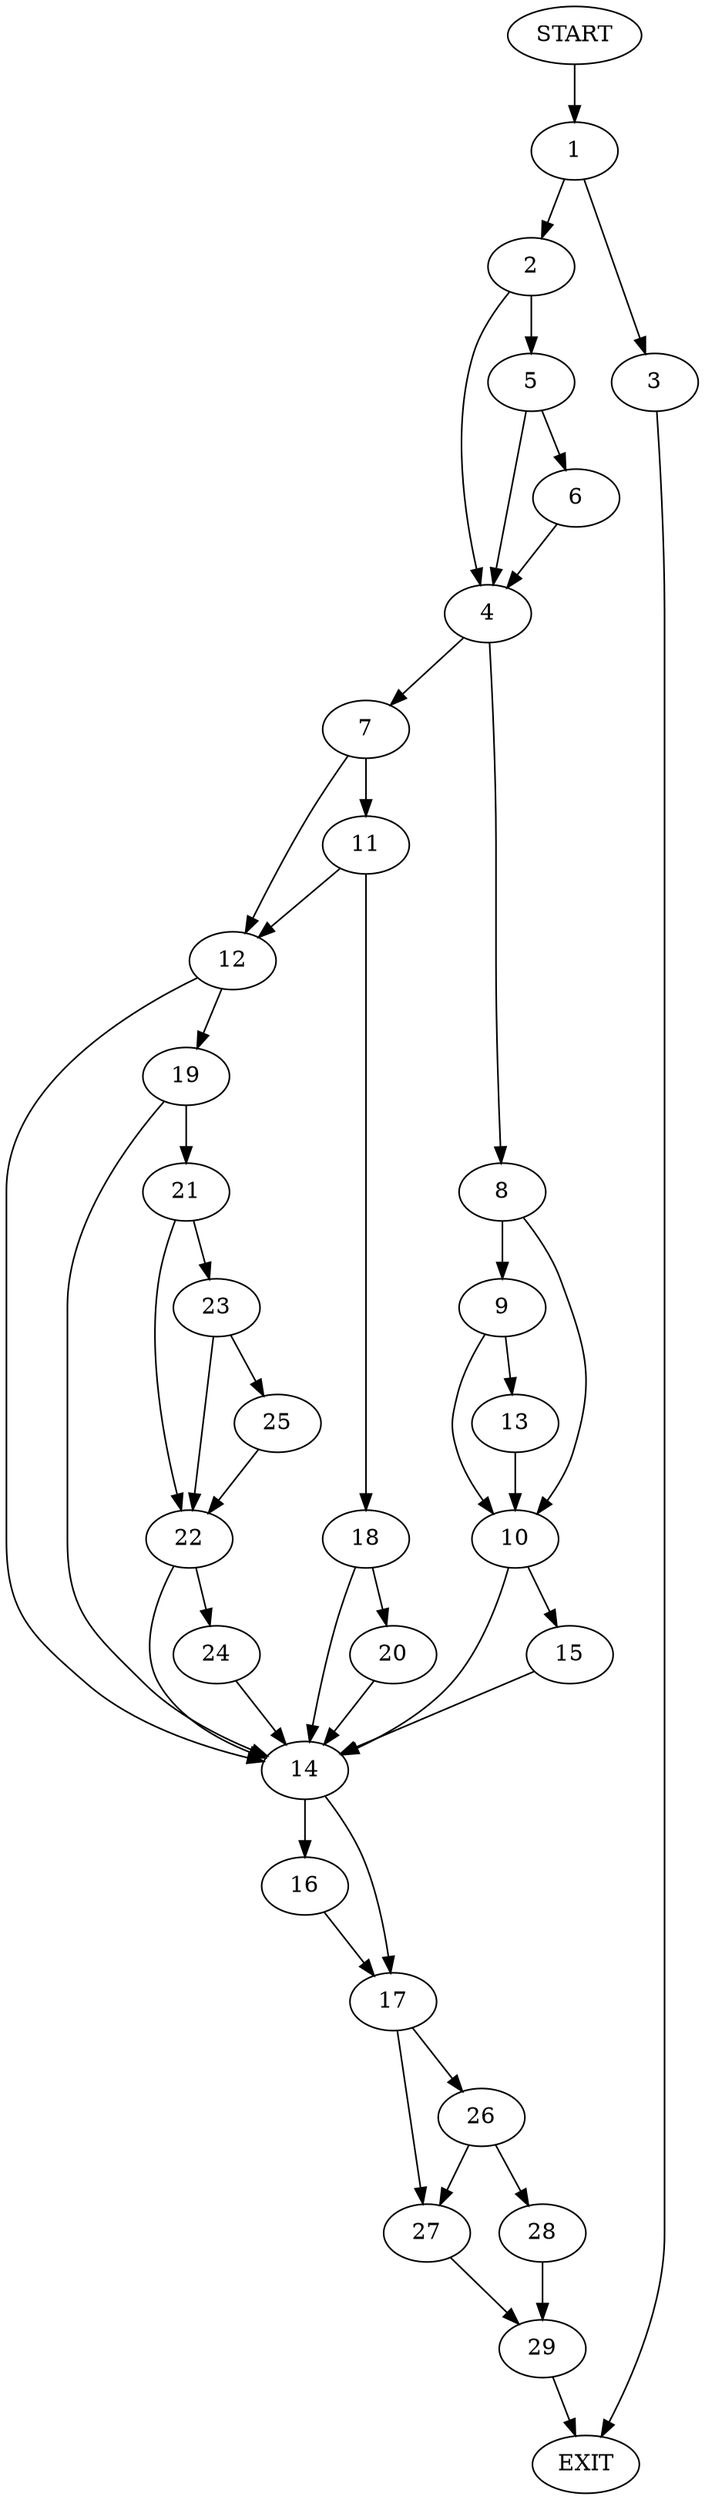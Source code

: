digraph {
0 [label="START"]
30 [label="EXIT"]
0 -> 1
1 -> 2
1 -> 3
2 -> 4
2 -> 5
3 -> 30
5 -> 4
5 -> 6
4 -> 7
4 -> 8
6 -> 4
8 -> 9
8 -> 10
7 -> 11
7 -> 12
9 -> 13
9 -> 10
10 -> 14
10 -> 15
13 -> 10
15 -> 14
14 -> 16
14 -> 17
11 -> 18
11 -> 12
12 -> 14
12 -> 19
18 -> 14
18 -> 20
20 -> 14
19 -> 14
19 -> 21
21 -> 22
21 -> 23
22 -> 14
22 -> 24
23 -> 22
23 -> 25
25 -> 22
24 -> 14
16 -> 17
17 -> 26
17 -> 27
26 -> 28
26 -> 27
27 -> 29
28 -> 29
29 -> 30
}
